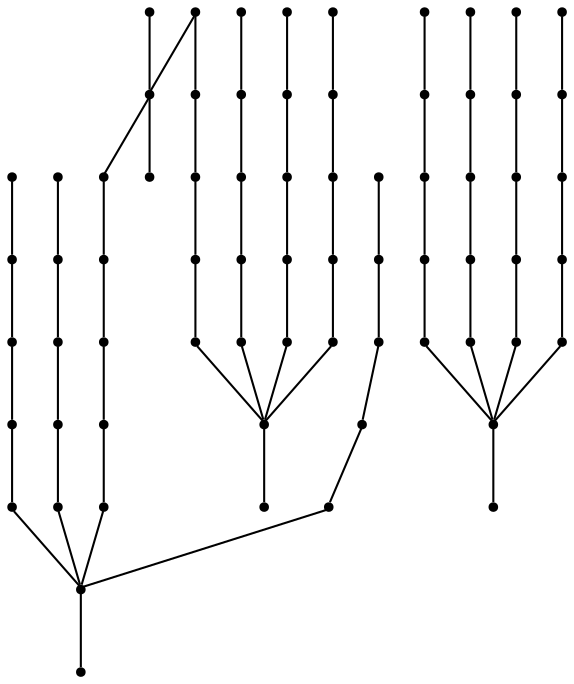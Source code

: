 graph {
  node [shape=point,comment="{\"directed\":false,\"doi\":\"10.1007/11618058_34\",\"figure\":\"5\"}"]

  v0 [pos="1281.425863008721,586.3514522423488"]
  v1 [pos="1303.6175099927325,612.6014331688625"]
  v2 [pos="1326.1841796875,639.6639446129543"]
  v3 [pos="1346.437949672965,663.7889484276516"]
  v4 [pos="1366.504192405523,687.7264916608873"]
  v5 [pos="1258.8591297238372,588.7889484276516"]
  v6 [pos="1238.4803415697675,536.5389764020982"]
  v7 [pos="1270.7988735465117,620.9764738589666"]
  v8 [pos="1282.6761082848836,654.1014293541652"]
  v9 [pos="1293.490593204942,683.7889293541652"]
  v10 [pos="1304.1176144622093,713.1014128238104"]
  v11 [pos="1236.7925327034884,467.5389547854802"]
  v12 [pos="1218.7267078488371,590.0389293541652"]
  v13 [pos="1207.037000363372,622.2264229963365"]
  v14 [pos="1194.909761082849,655.3514738589668"]
  v15 [pos="1184.157785247093,684.913915366942"]
  v16 [pos="1173.4682867005813,714.2889280825996"]
  v17 [pos="936.549207394622,587.9139522423488"]
  v18 [pos="958.6783293968023,614.1639331688625"]
  v19 [pos="981.2450308866279,641.2264446129543"]
  v20 [pos="1001.5613099563953,665.3514484276516"]
  v21 [pos="1021.6275367914245,689.2889916608873"]
  v22 [pos="1194.9722701671512,588.8514458845201"]
  v23 [pos="1172.8431640625,615.1014268110338"]
  v24 [pos="1150.15144440407,642.1639382551256"]
  v25 [pos="1129.960183502907,666.2889420698228"]
  v26 [pos="1109.9564816497093,690.2263899356268"]
  v27 [pos="914.6076444404068,591.6014293541652"]
  v28 [pos="891.97841796875,538.1014764020982"]
  v29 [pos="926.2972883357558,623.7889229963365"]
  v30 [pos="938.4245594113372,656.9139738589666"]
  v31 [pos="949.1765670421512,686.4764471560858"]
  v32 [pos="959.8035406068315,715.8514280825996"]
  v33 [pos="957.7406454396803,945.6014891177558"]
  v34 [pos="891.97841796875,945.6638594180488"]
  v35 [pos="890.3531181867733,467.5389547854804"]
  v36 [pos="890.7281885901162,599.5389560570461"]
  v37 [pos="890.7281885901162,633.7264001081529"]
  v38 [pos="890.7281885901162,669.038925539468"]
  v39 [pos="890.7281885901162,700.4764814883613"]
  v40 [pos="890.7281885901162,731.7264814883613"]
  v41 [pos="824.4658725472383,947.2263594180488"]
  v42 [pos="871.5371048328489,587.413940798257"]
  v43 [pos="859.7849359556685,619.6014344404282"]
  v44 [pos="847.6576807776162,652.7264535139146"]
  v45 [pos="836.9056731468022,682.2889903893215"]
  v46 [pos="826.278683684593,711.6639713158352"]
  v47 [pos="587.9843568313953,585.72644588452"]
  v48 [pos="548.2269735646802,538.1014764020982"]
  v49 [pos="610.1134947311047,611.9764268110338"]
  v50 [pos="632.8052143895349,639.0389382551256"]
  v51 [pos="652.9964752906976,663.1639420698228"]
  v52 [pos="673.0627021257268,687.1014535139146"]
  v53 [pos="546.9767441860465,467.5389547854804"]
  v54 [pos="546.3516374454941,599.5389560570461"]
  v55 [pos="546.3516374454941,633.7264001081529"]
  v56 [pos="546.3516374454942,669.038925539468"]
  v57 [pos="546.3516374454941,700.4764814883613"]
  v58 [pos="546.3516374454942,731.7264814883613"]
  v59 [pos="522.5346986282703,591.6014293541652"]
  v60 [pos="510.8450229378634,623.7889229963365"]
  v61 [pos="498.717767759811,656.9139738589666"]
  v62 [pos="487.9657680777616,686.4764471560859"]
  v63 [pos="477.2762774800145,715.8514280825996"]
  v64 [pos="500.5931118277616,587.9139522423488"]
  v65 [pos="478.4014886900436,614.1639331688625"]
  v66 [pos="455.8347951489825,641.2264446129543"]
  v67 [pos="435.5810251635174,665.3514484276516"]
  v68 [pos="415.5147903797239,689.2889916608873"]

  v68 -- v67 [id="-3",pos="415.5147903797239,689.2889916608873 435.5810251635174,665.3514484276516 435.5810251635174,665.3514484276516 435.5810251635174,665.3514484276516"]
  v66 -- v65 [id="-4",pos="455.8347951489825,641.2264446129543 478.4014886900436,614.1639331688625 478.4014886900436,614.1639331688625 478.4014886900436,614.1639331688625"]
  v65 -- v64 [id="-5",pos="478.4014886900436,614.1639331688625 500.5931118277616,587.9139522423488 500.5931118277616,587.9139522423488 500.5931118277616,587.9139522423488"]
  v67 -- v66 [id="-7",pos="435.5810251635174,665.3514484276516 455.8347951489825,641.2264446129543 455.8347951489825,641.2264446129543 455.8347951489825,641.2264446129543"]
  v63 -- v62 [id="-9",pos="477.2762774800145,715.8514280825996 487.9657680777616,686.4764471560859 487.9657680777616,686.4764471560859 487.9657680777616,686.4764471560859"]
  v61 -- v60 [id="-10",pos="498.717767759811,656.9139738589666 510.8450229378634,623.7889229963365 510.8450229378634,623.7889229963365 510.8450229378634,623.7889229963365"]
  v60 -- v59 [id="-11",pos="510.8450229378634,623.7889229963365 522.5346986282703,591.6014293541652 522.5346986282703,591.6014293541652 522.5346986282703,591.6014293541652"]
  v59 -- v48 [id="-12",pos="522.5346986282703,591.6014293541652 548.2269735646802,538.1014764020982 548.2269735646802,538.1014764020982 548.2269735646802,538.1014764020982"]
  v62 -- v61 [id="-13",pos="487.9657680777616,686.4764471560859 498.717767759811,656.9139738589666 498.717767759811,656.9139738589666 498.717767759811,656.9139738589666"]
  v58 -- v57 [id="-15",pos="546.3516374454942,731.7264814883613 546.3516374454941,700.4764814883613 546.3516374454941,700.4764814883613 546.3516374454941,700.4764814883613"]
  v56 -- v55 [id="-16",pos="546.3516374454942,669.038925539468 546.3516374454941,633.7264001081529 546.3516374454941,633.7264001081529 546.3516374454941,633.7264001081529"]
  v55 -- v54 [id="-17",pos="546.3516374454941,633.7264001081529 546.3516374454941,599.5389560570461 546.3516374454941,599.5389560570461 546.3516374454941,599.5389560570461"]
  v54 -- v48 [id="-18",pos="546.3516374454941,599.5389560570461 548.2269735646802,538.1014764020982 548.2269735646802,538.1014764020982 548.2269735646802,538.1014764020982"]
  v57 -- v56 [id="-19",pos="546.3516374454941,700.4764814883613 546.3516374454942,669.038925539468 546.3516374454942,669.038925539468 546.3516374454942,669.038925539468"]
  v48 -- v53 [id="-20",pos="548.2269735646802,538.1014764020982 546.9767441860465,467.5389547854804 546.9767441860465,467.5389547854804 546.9767441860465,467.5389547854804"]
  v52 -- v34 [id="-23",pos="673.0627021257268,687.1014535139146 733.5531340843023,759.2098494082832 733.5531340843023,759.2098494082832 733.5531340843023,759.2098494082832 891.97841796875,945.6638594180488 891.97841796875,945.6638594180488 891.97841796875,945.6638594180488"]
  v52 -- v51 [id="-24",pos="673.0627021257268,687.1014535139146 652.9964752906976,663.1639420698228 652.9964752906976,663.1639420698228 652.9964752906976,663.1639420698228"]
  v50 -- v49 [id="-25",pos="632.8052143895349,639.0389382551256 610.1134947311047,611.9764268110338 610.1134947311047,611.9764268110338 610.1134947311047,611.9764268110338"]
  v49 -- v47 [id="-26",pos="610.1134947311047,611.9764268110338 587.9843568313953,585.72644588452 587.9843568313953,585.72644588452 587.9843568313953,585.72644588452"]
  v47 -- v48 [id="-27",pos="587.9843568313953,585.72644588452 548.2269735646802,538.1014764020982 548.2269735646802,538.1014764020982 548.2269735646802,538.1014764020982"]
  v46 -- v45 [id="-29",pos="826.278683684593,711.6639713158352 836.9056731468022,682.2889903893215 836.9056731468022,682.2889903893215 836.9056731468022,682.2889903893215"]
  v44 -- v43 [id="-30",pos="847.6576807776162,652.7264535139146 859.7849359556685,619.6014344404282 859.7849359556685,619.6014344404282 859.7849359556685,619.6014344404282"]
  v43 -- v42 [id="-31",pos="859.7849359556685,619.6014344404282 871.5371048328489,587.413940798257 871.5371048328489,587.413940798257 871.5371048328489,587.413940798257"]
  v42 -- v28 [id="-32",pos="871.5371048328489,587.413940798257 891.97841796875,538.1014764020982 891.97841796875,538.1014764020982 891.97841796875,538.1014764020982"]
  v45 -- v44 [id="-33",pos="836.9056731468022,682.2889903893215 847.6576807776162,652.7264535139146 847.6576807776162,652.7264535139146 847.6576807776162,652.7264535139146"]
  v41 -- v34 [id="-36",pos="824.4658725472383,947.2263594180488 891.97841796875,945.6638594180488 891.97841796875,945.6638594180488 891.97841796875,945.6638594180488"]
  v34 -- v33 [id="-37",pos="891.97841796875,945.6638594180488 957.7406454396803,945.6014891177558 957.7406454396803,945.6014891177558 957.7406454396803,945.6014891177558"]
  v51 -- v50 [id="-40",pos="652.9964752906976,663.1639420698228 632.8052143895349,639.0389382551256 632.8052143895349,639.0389382551256 632.8052143895349,639.0389382551256"]
  v40 -- v39 [id="-42",pos="890.7281885901162,731.7264814883613 890.7281885901162,700.4764814883613 890.7281885901162,700.4764814883613 890.7281885901162,700.4764814883613"]
  v39 -- v38 [id="-43",pos="890.7281885901162,700.4764814883613 890.7281885901162,669.038925539468 890.7281885901162,669.038925539468 890.7281885901162,669.038925539468"]
  v38 -- v37 [id="-44",pos="890.7281885901162,669.038925539468 890.7281885901162,633.7264001081529 890.7281885901162,633.7264001081529 890.7281885901162,633.7264001081529"]
  v37 -- v36 [id="-45",pos="890.7281885901162,633.7264001081529 890.7281885901162,599.5389560570461 890.7281885901162,599.5389560570461 890.7281885901162,599.5389560570461"]
  v36 -- v28 [id="-46",pos="890.7281885901162,599.5389560570461 891.97841796875,538.1014764020982 891.97841796875,538.1014764020982 891.97841796875,538.1014764020982"]
  v28 -- v35 [id="-48",pos="891.97841796875,538.1014764020982 890.3531181867733,467.5389547854804 890.3531181867733,467.5389547854804 890.3531181867733,467.5389547854804"]
  v34 -- v26 [id="-49",pos="891.97841796875,945.6638594180488 1050.5579396802325,760.8806868106269 1050.5579396802325,760.8806868106269 1050.5579396802325,760.8806868106269 1109.9564816497093,690.2263899356268 1109.9564816497093,690.2263899356268 1109.9564816497093,690.2263899356268"]
  v32 -- v31 [id="-52",pos="959.8035406068315,715.8514280825996 949.1765670421512,686.4764471560858 949.1765670421512,686.4764471560858 949.1765670421512,686.4764471560858"]
  v30 -- v29 [id="-53",pos="938.4245594113372,656.9139738589666 926.2972883357558,623.7889229963365 926.2972883357558,623.7889229963365 926.2972883357558,623.7889229963365"]
  v29 -- v27 [id="-54",pos="926.2972883357558,623.7889229963365 914.6076444404068,591.6014293541652 914.6076444404068,591.6014293541652 914.6076444404068,591.6014293541652"]
  v27 -- v28 [id="-55",pos="914.6076444404068,591.6014293541652 891.97841796875,538.1014764020982 891.97841796875,538.1014764020982 891.97841796875,538.1014764020982"]
  v31 -- v30 [id="-56",pos="949.1765670421512,686.4764471560858 938.4245594113372,656.9139738589666 938.4245594113372,656.9139738589666 938.4245594113372,656.9139738589666"]
  v26 -- v25 [id="-58",pos="1109.9564816497093,690.2263899356268 1129.960183502907,666.2889420698228 1129.960183502907,666.2889420698228 1129.960183502907,666.2889420698228"]
  v25 -- v24 [id="-59",pos="1129.960183502907,666.2889420698228 1150.15144440407,642.1639382551256 1150.15144440407,642.1639382551256 1150.15144440407,642.1639382551256"]
  v24 -- v23 [id="-60",pos="1150.15144440407,642.1639382551256 1172.8431640625,615.1014268110338 1172.8431640625,615.1014268110338 1172.8431640625,615.1014268110338"]
  v23 -- v22 [id="-61",pos="1172.8431640625,615.1014268110338 1194.9722701671512,588.8514458845201 1194.9722701671512,588.8514458845201 1194.9722701671512,588.8514458845201"]
  v1 -- v0 [id="-63",pos="1303.6175099927325,612.6014331688625 1281.425863008721,586.3514522423488 1281.425863008721,586.3514522423488 1281.425863008721,586.3514522423488"]
  v20 -- v19 [id="-65",pos="1001.5613099563953,665.3514484276516 981.2450308866279,641.2264446129543 981.2450308866279,641.2264446129543 981.2450308866279,641.2264446129543"]
  v19 -- v18 [id="-66",pos="981.2450308866279,641.2264446129543 958.6783293968023,614.1639331688625 958.6783293968023,614.1639331688625 958.6783293968023,614.1639331688625"]
  v18 -- v17 [id="-67",pos="958.6783293968023,614.1639331688625 936.549207394622,587.9139522423488 936.549207394622,587.9139522423488 936.549207394622,587.9139522423488"]
  v21 -- v20 [id="-69",pos="1021.6275367914245,689.2889916608873 1001.5613099563953,665.3514484276516 1001.5613099563953,665.3514484276516 1001.5613099563953,665.3514484276516"]
  v15 -- v14 [id="-71",pos="1184.157785247093,684.913915366942 1194.909761082849,655.3514738589668 1194.909761082849,655.3514738589668 1194.909761082849,655.3514738589668"]
  v14 -- v13 [id="-72",pos="1194.909761082849,655.3514738589668 1207.037000363372,622.2264229963365 1207.037000363372,622.2264229963365 1207.037000363372,622.2264229963365"]
  v13 -- v12 [id="-73",pos="1207.037000363372,622.2264229963365 1218.7267078488371,590.0389293541652 1218.7267078488371,590.0389293541652 1218.7267078488371,590.0389293541652"]
  v12 -- v6 [id="-74",pos="1218.7267078488371,590.0389293541652 1238.4803415697675,536.5389764020982 1238.4803415697675,536.5389764020982 1238.4803415697675,536.5389764020982"]
  v6 -- v11 [id="-77",pos="1238.4803415697675,536.5389764020982 1236.7925327034884,467.5389547854802 1236.7925327034884,467.5389547854802 1236.7925327034884,467.5389547854802"]
  v16 -- v15 [id="-78",pos="1173.4682867005813,714.2889280825996 1184.157785247093,684.913915366942 1184.157785247093,684.913915366942 1184.157785247093,684.913915366942"]
  v9 -- v8 [id="-80",pos="1293.490593204942,683.7889293541652 1282.6761082848836,654.1014293541652 1282.6761082848836,654.1014293541652 1282.6761082848836,654.1014293541652"]
  v8 -- v7 [id="-81",pos="1282.6761082848836,654.1014293541652 1270.7988735465117,620.9764738589666 1270.7988735465117,620.9764738589666 1270.7988735465117,620.9764738589666"]
  v7 -- v5 [id="-82",pos="1270.7988735465117,620.9764738589666 1258.8591297238372,588.7889484276516 1258.8591297238372,588.7889484276516 1258.8591297238372,588.7889484276516"]
  v5 -- v6 [id="-83",pos="1258.8591297238372,588.7889484276516 1238.4803415697675,536.5389764020982 1238.4803415697675,536.5389764020982 1238.4803415697675,536.5389764020982"]
  v10 -- v9 [id="-84",pos="1304.1176144622093,713.1014128238104 1293.490593204942,683.7889293541652 1293.490593204942,683.7889293541652 1293.490593204942,683.7889293541652"]
  v3 -- v2 [id="-86",pos="1346.437949672965,663.7889484276516 1326.1841796875,639.6639446129543 1326.1841796875,639.6639446129543 1326.1841796875,639.6639446129543"]
  v2 -- v1 [id="-87",pos="1326.1841796875,639.6639446129543 1303.6175099927325,612.6014331688625 1303.6175099927325,612.6014331688625 1303.6175099927325,612.6014331688625"]
  v4 -- v3 [id="-88",pos="1366.504192405523,687.7264916608873 1346.437949672965,663.7889484276516 1346.437949672965,663.7889484276516 1346.437949672965,663.7889484276516"]
  v0 -- v6 [id="-1",pos="1281.425863008721,586.3514522423488 1238.4803415697675,536.5389764020982 1238.4803415697675,536.5389764020982 1238.4803415697675,536.5389764020982"]
  v64 -- v48 [id="-6",pos="500.5931118277616,587.9139522423488 548.2269735646802,538.1014764020982 548.2269735646802,538.1014764020982 548.2269735646802,538.1014764020982"]
  v22 -- v6 [id="-62",pos="1194.9722701671512,588.8514458845201 1238.4803415697675,536.5389764020982 1238.4803415697675,536.5389764020982 1238.4803415697675,536.5389764020982"]
  v17 -- v28 [id="-68",pos="936.549207394622,587.9139522423488 891.97841796875,538.1014764020982 891.97841796875,538.1014764020982 891.97841796875,538.1014764020982"]
}